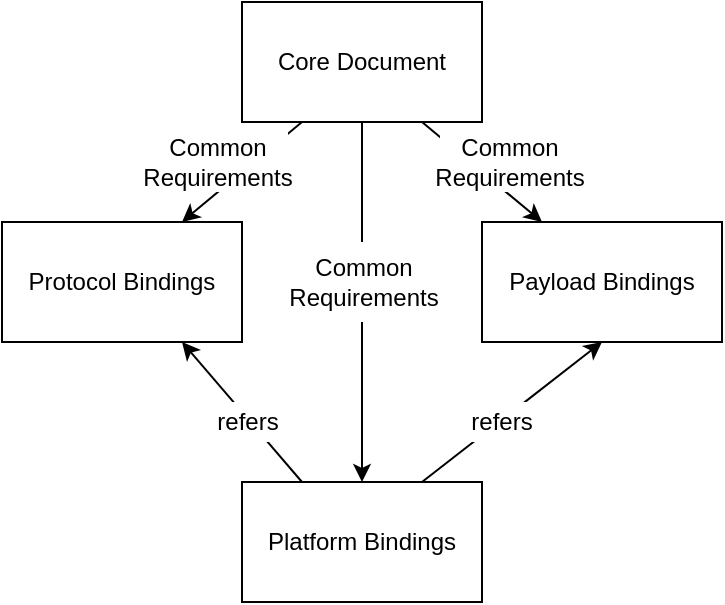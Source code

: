 <mxfile version="20.8.16" type="device" pages="3"><diagram id="xeFSzLKNFDsU9YWHyU7p" name="Page-1"><mxGraphModel dx="145" dy="859" grid="1" gridSize="10" guides="1" tooltips="1" connect="1" arrows="1" fold="1" page="1" pageScale="1" pageWidth="827" pageHeight="1169" math="0" shadow="0"><root><mxCell id="0"/><mxCell id="1" parent="0"/><mxCell id="Q8KuFk48OKoXWBL-8Q3e-1" value="Core Document" style="rounded=0;whiteSpace=wrap;html=1;" parent="1" vertex="1"><mxGeometry x="350" y="210" width="120" height="60" as="geometry"/></mxCell><mxCell id="Q8KuFk48OKoXWBL-8Q3e-2" value="Protocol Bindings" style="rounded=0;whiteSpace=wrap;html=1;" parent="1" vertex="1"><mxGeometry x="230" y="320" width="120" height="60" as="geometry"/></mxCell><mxCell id="Q8KuFk48OKoXWBL-8Q3e-3" value="Payload Bindings" style="rounded=0;whiteSpace=wrap;html=1;" parent="1" vertex="1"><mxGeometry x="470" y="320" width="120" height="60" as="geometry"/></mxCell><mxCell id="Q8KuFk48OKoXWBL-8Q3e-4" value="Platform Bindings" style="rounded=0;whiteSpace=wrap;html=1;" parent="1" vertex="1"><mxGeometry x="350" y="450" width="120" height="60" as="geometry"/></mxCell><mxCell id="Q8KuFk48OKoXWBL-8Q3e-5" value="" style="endArrow=classic;html=1;entryX=0.75;entryY=0;entryDx=0;entryDy=0;exitX=0.25;exitY=1;exitDx=0;exitDy=0;" parent="1" source="Q8KuFk48OKoXWBL-8Q3e-1" target="Q8KuFk48OKoXWBL-8Q3e-2" edge="1"><mxGeometry width="50" height="50" relative="1" as="geometry"><mxPoint x="265" y="290" as="sourcePoint"/><mxPoint x="315" y="240" as="targetPoint"/></mxGeometry></mxCell><mxCell id="Q8KuFk48OKoXWBL-8Q3e-6" value="" style="endArrow=classic;html=1;entryX=0.25;entryY=0;entryDx=0;entryDy=0;exitX=0.75;exitY=1;exitDx=0;exitDy=0;" parent="1" source="Q8KuFk48OKoXWBL-8Q3e-1" target="Q8KuFk48OKoXWBL-8Q3e-3" edge="1"><mxGeometry width="50" height="50" relative="1" as="geometry"><mxPoint x="390" y="330" as="sourcePoint"/><mxPoint x="440" y="280" as="targetPoint"/></mxGeometry></mxCell><mxCell id="Q8KuFk48OKoXWBL-8Q3e-7" value="" style="endArrow=classic;html=1;exitX=0.5;exitY=1;exitDx=0;exitDy=0;entryX=0.5;entryY=0;entryDx=0;entryDy=0;" parent="1" source="Q8KuFk48OKoXWBL-8Q3e-1" target="Q8KuFk48OKoXWBL-8Q3e-4" edge="1"><mxGeometry width="50" height="50" relative="1" as="geometry"><mxPoint x="390" y="370" as="sourcePoint"/><mxPoint x="440" y="320" as="targetPoint"/></mxGeometry></mxCell><mxCell id="Q8KuFk48OKoXWBL-8Q3e-8" value="" style="endArrow=classic;html=1;entryX=0.75;entryY=1;entryDx=0;entryDy=0;exitX=0.25;exitY=0;exitDx=0;exitDy=0;" parent="1" source="Q8KuFk48OKoXWBL-8Q3e-4" target="Q8KuFk48OKoXWBL-8Q3e-2" edge="1"><mxGeometry width="50" height="50" relative="1" as="geometry"><mxPoint x="290" y="470" as="sourcePoint"/><mxPoint x="340" y="420" as="targetPoint"/></mxGeometry></mxCell><mxCell id="Q8KuFk48OKoXWBL-8Q3e-9" value="" style="endArrow=classic;html=1;entryX=0.5;entryY=1;entryDx=0;entryDy=0;exitX=0.75;exitY=0;exitDx=0;exitDy=0;" parent="1" source="Q8KuFk48OKoXWBL-8Q3e-4" target="Q8KuFk48OKoXWBL-8Q3e-3" edge="1"><mxGeometry width="50" height="50" relative="1" as="geometry"><mxPoint x="644" y="480" as="sourcePoint"/><mxPoint x="550" y="410" as="targetPoint"/></mxGeometry></mxCell><mxCell id="Q8KuFk48OKoXWBL-8Q3e-10" value="refers" style="text;html=1;align=center;verticalAlign=middle;whiteSpace=wrap;rounded=0;fillColor=#ffffff;" parent="1" vertex="1"><mxGeometry x="333" y="410" width="40" height="20" as="geometry"/></mxCell><mxCell id="Q8KuFk48OKoXWBL-8Q3e-11" value="refers" style="text;html=1;align=center;verticalAlign=middle;whiteSpace=wrap;rounded=0;fillColor=#ffffff;" parent="1" vertex="1"><mxGeometry x="460" y="410" width="40" height="20" as="geometry"/></mxCell><mxCell id="Q8KuFk48OKoXWBL-8Q3e-12" value="&lt;div align=&quot;center&quot;&gt;Common Requirements&lt;br&gt;&lt;/div&gt;" style="text;html=1;align=center;verticalAlign=middle;whiteSpace=wrap;rounded=0;fillColor=#ffffff;" parent="1" vertex="1"><mxGeometry x="303" y="275" width="70" height="30" as="geometry"/></mxCell><mxCell id="Q8KuFk48OKoXWBL-8Q3e-13" value="&lt;div align=&quot;center&quot;&gt;Common Requirements&lt;br&gt;&lt;/div&gt;" style="text;html=1;align=center;verticalAlign=middle;whiteSpace=wrap;rounded=0;fillColor=#ffffff;" parent="1" vertex="1"><mxGeometry x="373" y="330" width="76" height="40" as="geometry"/></mxCell><mxCell id="Q8KuFk48OKoXWBL-8Q3e-15" value="&lt;div align=&quot;center&quot;&gt;Common Requirements&lt;br&gt;&lt;/div&gt;" style="text;html=1;align=center;verticalAlign=middle;whiteSpace=wrap;rounded=0;fillColor=#ffffff;" parent="1" vertex="1"><mxGeometry x="449" y="275" width="70" height="30" as="geometry"/></mxCell></root></mxGraphModel></diagram><diagram id="ZQ1F-znAzsPHRCCzYOTe" name="Page-2"><mxGraphModel dx="1422" dy="774" grid="1" gridSize="10" guides="1" tooltips="1" connect="1" arrows="1" fold="1" page="1" pageScale="1" pageWidth="827" pageHeight="1169" math="0" shadow="0"><root><mxCell id="wg6I6yvTzfCUAHWcnR_P-0"/><mxCell id="wg6I6yvTzfCUAHWcnR_P-1" parent="wg6I6yvTzfCUAHWcnR_P-0"/></root></mxGraphModel></diagram><diagram id="yPOIOY_z4iW0DL9pDt8V" name="Page-3"><mxGraphModel dx="1422" dy="774" grid="1" gridSize="10" guides="1" tooltips="1" connect="1" arrows="1" fold="1" page="1" pageScale="1" pageWidth="827" pageHeight="1169" math="0" shadow="0"><root><mxCell id="gpBXq0nw3ekA1tu_6sHm-0"/><mxCell id="gpBXq0nw3ekA1tu_6sHm-1" parent="gpBXq0nw3ekA1tu_6sHm-0"/></root></mxGraphModel></diagram></mxfile>